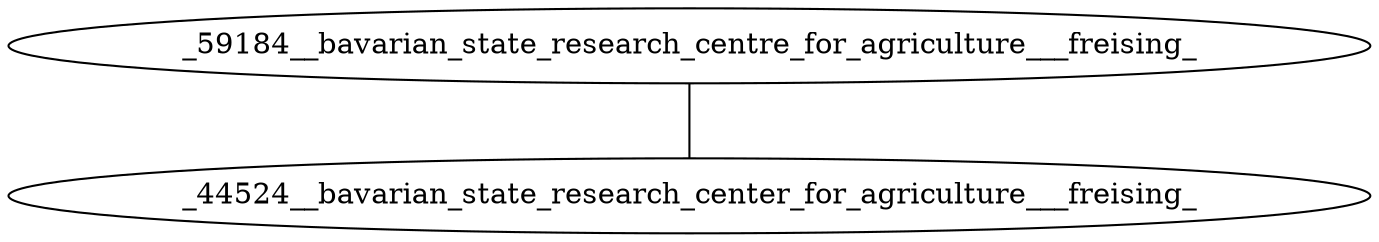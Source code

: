 graph {
_59184__bavarian_state_research_centre_for_agriculture___freising_ -- _44524__bavarian_state_research_center_for_agriculture___freising_
}